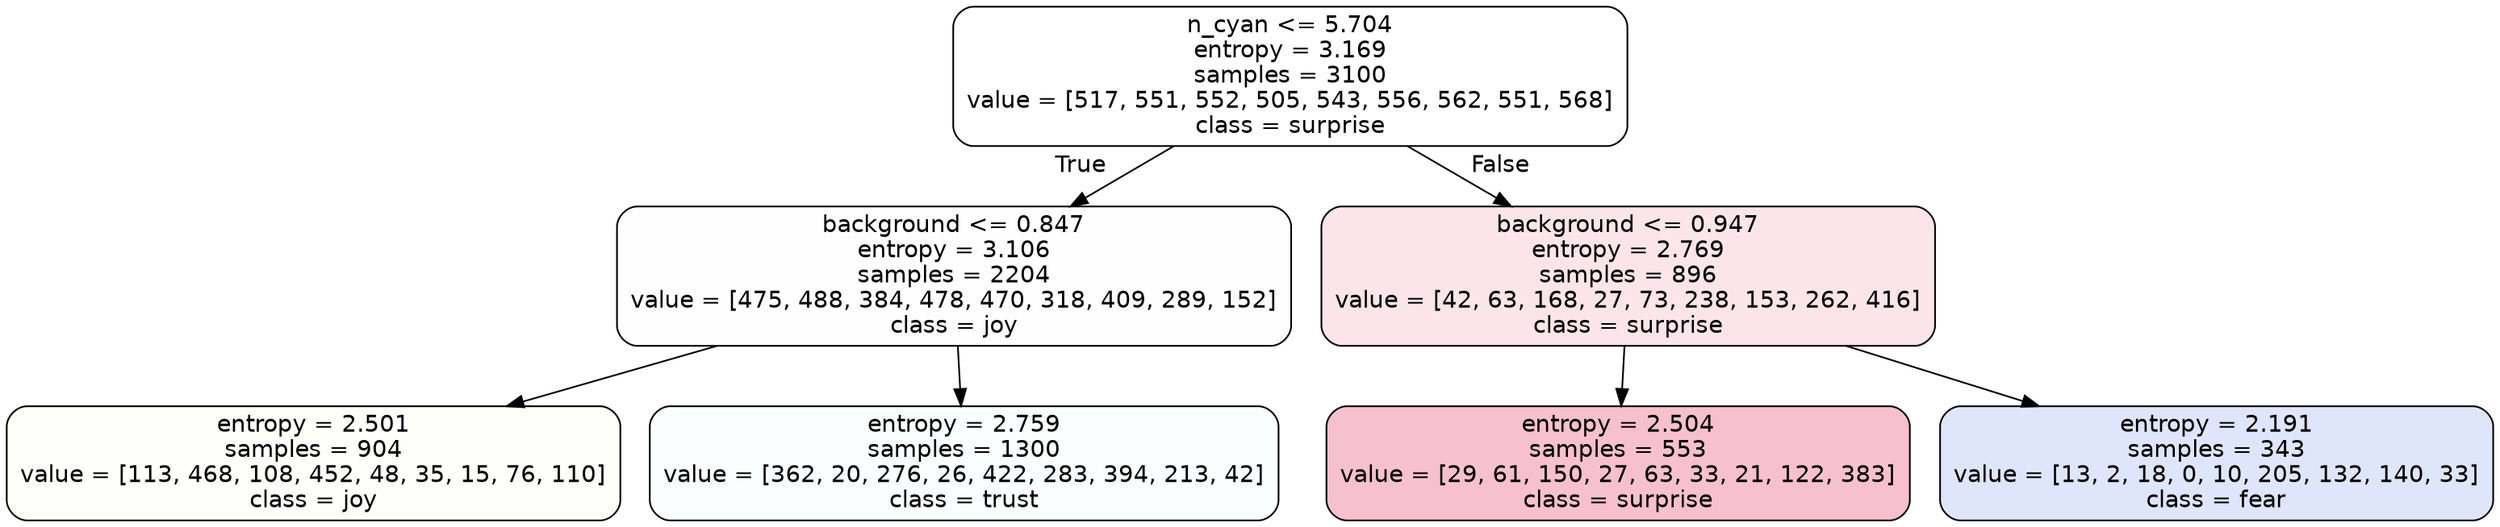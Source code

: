 digraph Tree {
node [shape=box, style="filled, rounded", color="black", fontname=helvetica] ;
edge [fontname=helvetica] ;
0 [label="n_cyan <= 5.704\nentropy = 3.169\nsamples = 3100\nvalue = [517, 551, 552, 505, 543, 556, 562, 551, 568]\nclass = surprise", fillcolor="#e5396400"] ;
1 [label="background <= 0.847\nentropy = 3.106\nsamples = 2204\nvalue = [475, 488, 384, 478, 470, 318, 409, 289, 152]\nclass = joy", fillcolor="#d7e53901"] ;
0 -> 1 [labeldistance=2.5, labelangle=45, headlabel="True"] ;
2 [label="entropy = 2.501\nsamples = 904\nvalue = [113, 468, 108, 452, 48, 35, 15, 76, 110]\nclass = joy", fillcolor="#d7e53904"] ;
1 -> 2 ;
3 [label="entropy = 2.759\nsamples = 1300\nvalue = [362, 20, 276, 26, 422, 283, 394, 213, 42]\nclass = trust", fillcolor="#39d7e504"] ;
1 -> 3 ;
4 [label="background <= 0.947\nentropy = 2.769\nsamples = 896\nvalue = [42, 63, 168, 27, 73, 238, 153, 262, 416]\nclass = surprise", fillcolor="#e5396421"] ;
0 -> 4 [labeldistance=2.5, labelangle=-45, headlabel="False"] ;
5 [label="entropy = 2.504\nsamples = 553\nvalue = [29, 61, 150, 27, 63, 33, 21, 122, 383]\nclass = surprise", fillcolor="#e5396450"] ;
4 -> 5 ;
6 [label="entropy = 2.191\nsamples = 343\nvalue = [13, 2, 18, 0, 10, 205, 132, 140, 33]\nclass = fear", fillcolor="#3964e528"] ;
4 -> 6 ;
}